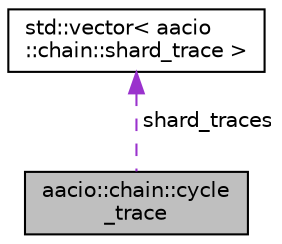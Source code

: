 digraph "aacio::chain::cycle_trace"
{
  edge [fontname="Helvetica",fontsize="10",labelfontname="Helvetica",labelfontsize="10"];
  node [fontname="Helvetica",fontsize="10",shape=record];
  Node1 [label="aacio::chain::cycle\l_trace",height=0.2,width=0.4,color="black", fillcolor="grey75", style="filled", fontcolor="black"];
  Node2 -> Node1 [dir="back",color="darkorchid3",fontsize="10",style="dashed",label=" shard_traces" ,fontname="Helvetica"];
  Node2 [label="std::vector\< aacio\l::chain::shard_trace \>",height=0.2,width=0.4,color="black", fillcolor="white", style="filled",URL="$classstd_1_1vector.html"];
}
